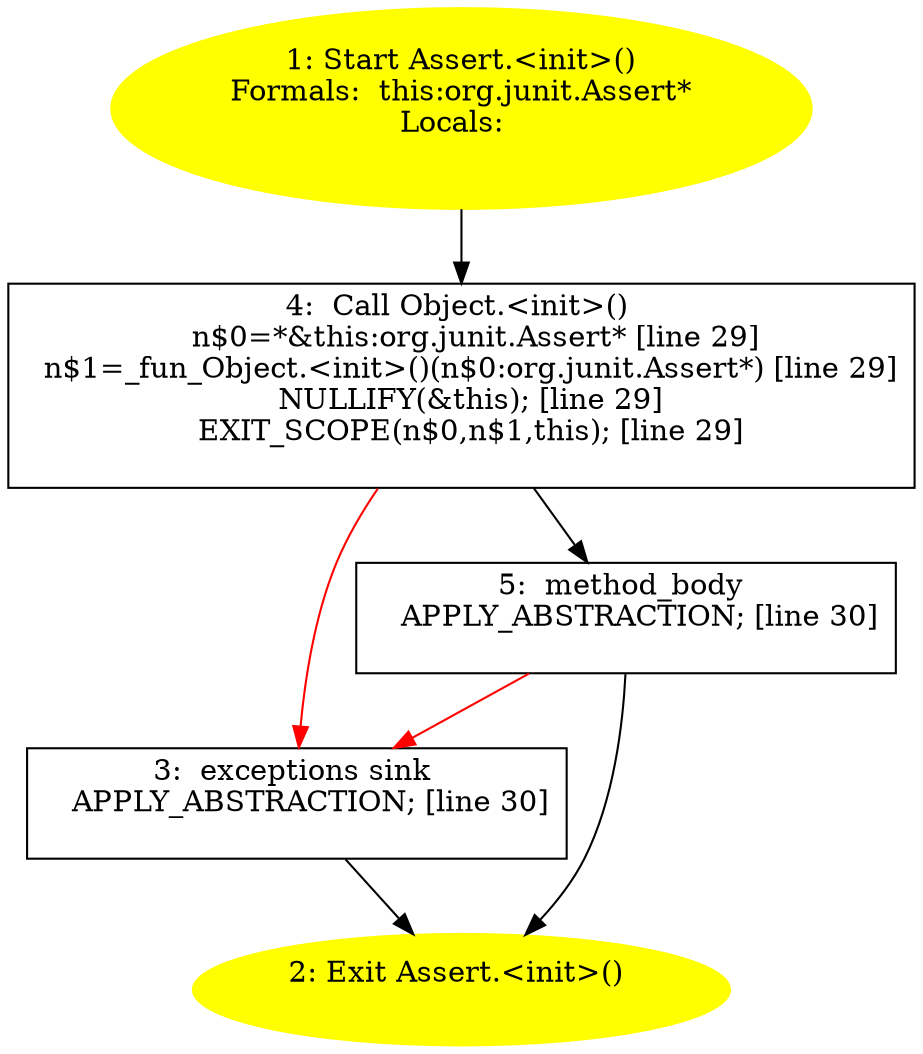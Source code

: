 /* @generated */
digraph cfg {
"org.junit.Assert.<init>().a1e2c3d01386e98b321836dfa1357a4a_1" [label="1: Start Assert.<init>()\nFormals:  this:org.junit.Assert*\nLocals:  \n  " color=yellow style=filled]
	

	 "org.junit.Assert.<init>().a1e2c3d01386e98b321836dfa1357a4a_1" -> "org.junit.Assert.<init>().a1e2c3d01386e98b321836dfa1357a4a_4" ;
"org.junit.Assert.<init>().a1e2c3d01386e98b321836dfa1357a4a_2" [label="2: Exit Assert.<init>() \n  " color=yellow style=filled]
	

"org.junit.Assert.<init>().a1e2c3d01386e98b321836dfa1357a4a_3" [label="3:  exceptions sink \n   APPLY_ABSTRACTION; [line 30]\n " shape="box"]
	

	 "org.junit.Assert.<init>().a1e2c3d01386e98b321836dfa1357a4a_3" -> "org.junit.Assert.<init>().a1e2c3d01386e98b321836dfa1357a4a_2" ;
"org.junit.Assert.<init>().a1e2c3d01386e98b321836dfa1357a4a_4" [label="4:  Call Object.<init>() \n   n$0=*&this:org.junit.Assert* [line 29]\n  n$1=_fun_Object.<init>()(n$0:org.junit.Assert*) [line 29]\n  NULLIFY(&this); [line 29]\n  EXIT_SCOPE(n$0,n$1,this); [line 29]\n " shape="box"]
	

	 "org.junit.Assert.<init>().a1e2c3d01386e98b321836dfa1357a4a_4" -> "org.junit.Assert.<init>().a1e2c3d01386e98b321836dfa1357a4a_5" ;
	 "org.junit.Assert.<init>().a1e2c3d01386e98b321836dfa1357a4a_4" -> "org.junit.Assert.<init>().a1e2c3d01386e98b321836dfa1357a4a_3" [color="red" ];
"org.junit.Assert.<init>().a1e2c3d01386e98b321836dfa1357a4a_5" [label="5:  method_body \n   APPLY_ABSTRACTION; [line 30]\n " shape="box"]
	

	 "org.junit.Assert.<init>().a1e2c3d01386e98b321836dfa1357a4a_5" -> "org.junit.Assert.<init>().a1e2c3d01386e98b321836dfa1357a4a_2" ;
	 "org.junit.Assert.<init>().a1e2c3d01386e98b321836dfa1357a4a_5" -> "org.junit.Assert.<init>().a1e2c3d01386e98b321836dfa1357a4a_3" [color="red" ];
}
